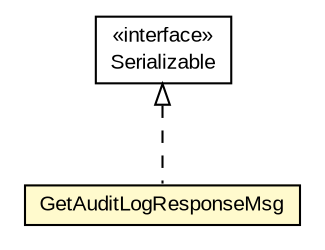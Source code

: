 #!/usr/local/bin/dot
#
# Class diagram 
# Generated by UMLGraph version R5_6-24-gf6e263 (http://www.umlgraph.org/)
#

digraph G {
	edge [fontname="arial",fontsize=10,labelfontname="arial",labelfontsize=10];
	node [fontname="arial",fontsize=10,shape=plaintext];
	nodesep=0.25;
	ranksep=0.5;
	// org.miloss.fgsms.services.interfaces.dataaccessservice.GetAuditLogResponseMsg
	c409728 [label=<<table title="org.miloss.fgsms.services.interfaces.dataaccessservice.GetAuditLogResponseMsg" border="0" cellborder="1" cellspacing="0" cellpadding="2" port="p" bgcolor="lemonChiffon" href="./GetAuditLogResponseMsg.html">
		<tr><td><table border="0" cellspacing="0" cellpadding="1">
<tr><td align="center" balign="center"> GetAuditLogResponseMsg </td></tr>
		</table></td></tr>
		</table>>, URL="./GetAuditLogResponseMsg.html", fontname="arial", fontcolor="black", fontsize=10.0];
	//org.miloss.fgsms.services.interfaces.dataaccessservice.GetAuditLogResponseMsg implements java.io.Serializable
	c410520:p -> c409728:p [dir=back,arrowtail=empty,style=dashed];
	// java.io.Serializable
	c410520 [label=<<table title="java.io.Serializable" border="0" cellborder="1" cellspacing="0" cellpadding="2" port="p" href="http://java.sun.com/j2se/1.4.2/docs/api/java/io/Serializable.html">
		<tr><td><table border="0" cellspacing="0" cellpadding="1">
<tr><td align="center" balign="center"> &#171;interface&#187; </td></tr>
<tr><td align="center" balign="center"> Serializable </td></tr>
		</table></td></tr>
		</table>>, URL="http://java.sun.com/j2se/1.4.2/docs/api/java/io/Serializable.html", fontname="arial", fontcolor="black", fontsize=10.0];
}

